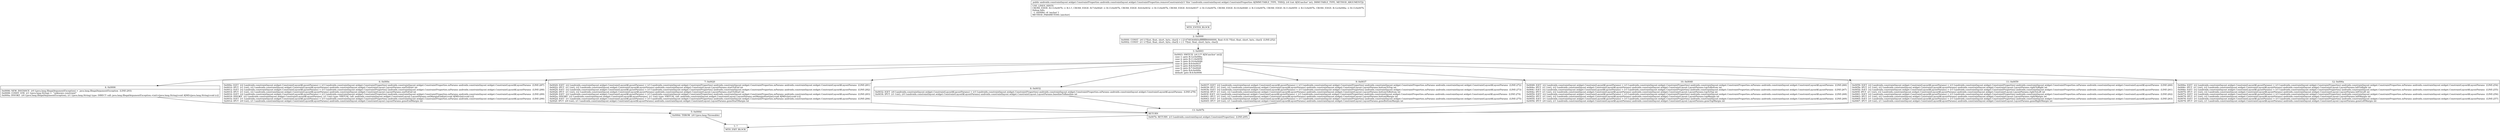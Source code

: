 digraph "CFG forandroidx.constraintlayout.widget.ConstraintProperties.removeConstraints(I)Landroidx\/constraintlayout\/widget\/ConstraintProperties;" {
Node_0 [shape=record,label="{0\:\ ?|MTH_ENTER_BLOCK\l}"];
Node_2 [shape=record,label="{2\:\ 0x0000|0x0000: CONST  (r0 I:??[int, float, short, byte, char]) = (\-2147483648(0xffffffff80000000, float:\-0.0) ??[int, float, short, byte, char])  (LINE:252)\l0x0002: CONST  (r1 I:??[int, float, short, byte, char]) = (\-1 ??[int, float, short, byte, char]) \l}"];
Node_3 [shape=record,label="{3\:\ 0x0003|0x0003: SWITCH  (r4 I:?? A[D('anchor' int)])\l case 1: goto B:12:0x006a\l case 2: goto B:11:0x0059\l case 3: goto B:10:0x0048\l case 4: goto B:9:0x0037\l case 5: goto B:8:0x0032\l case 6: goto B:7:0x0020\l case 7: goto B:6:0x000e\l default: goto B:4:0x0006 \l}"];
Node_4 [shape=record,label="{4\:\ 0x0006|0x0006: NEW_INSTANCE  (r0 I:java.lang.IllegalArgumentException) =  java.lang.IllegalArgumentException  (LINE:293)\l0x0008: CONST_STR  (r1 I:java.lang.String) =  \"unknown constraint\" \l0x000a: INVOKE  (r0 I:java.lang.IllegalArgumentException), (r1 I:java.lang.String) type: DIRECT call: java.lang.IllegalArgumentException.\<init\>(java.lang.String):void A[MD:(java.lang.String):void (c)]\l}"];
Node_5 [shape=record,label="{5\:\ 0x000d|0x000d: THROW  (r0 I:java.lang.Throwable) \l}"];
Node_1 [shape=record,label="{1\:\ ?|MTH_EXIT_BLOCK\l}"];
Node_6 [shape=record,label="{6\:\ 0x000e|0x000e: IGET  (r2 I:androidx.constraintlayout.widget.ConstraintLayout$LayoutParams) = (r3 I:androidx.constraintlayout.widget.ConstraintProperties) androidx.constraintlayout.widget.ConstraintProperties.mParams androidx.constraintlayout.widget.ConstraintLayout$LayoutParams  (LINE:287)\l0x0010: IPUT  (r1 I:int), (r2 I:androidx.constraintlayout.widget.ConstraintLayout$LayoutParams) androidx.constraintlayout.widget.ConstraintLayout.LayoutParams.endToStart int \l0x0012: IGET  (r2 I:androidx.constraintlayout.widget.ConstraintLayout$LayoutParams) = (r3 I:androidx.constraintlayout.widget.ConstraintProperties) androidx.constraintlayout.widget.ConstraintProperties.mParams androidx.constraintlayout.widget.ConstraintLayout$LayoutParams  (LINE:288)\l0x0014: IPUT  (r1 I:int), (r2 I:androidx.constraintlayout.widget.ConstraintLayout$LayoutParams) androidx.constraintlayout.widget.ConstraintLayout.LayoutParams.endToEnd int \l0x0016: IGET  (r2 I:androidx.constraintlayout.widget.ConstraintLayout$LayoutParams) = (r3 I:androidx.constraintlayout.widget.ConstraintProperties) androidx.constraintlayout.widget.ConstraintProperties.mParams androidx.constraintlayout.widget.ConstraintLayout$LayoutParams  (LINE:289)\l0x0018: INVOKE  (r2 I:androidx.constraintlayout.widget.ConstraintLayout$LayoutParams), (r1 I:int) type: VIRTUAL call: androidx.constraintlayout.widget.ConstraintLayout.LayoutParams.setMarginEnd(int):void A[MD:(int):void (c)]\l0x001b: IGET  (r1 I:androidx.constraintlayout.widget.ConstraintLayout$LayoutParams) = (r3 I:androidx.constraintlayout.widget.ConstraintProperties) androidx.constraintlayout.widget.ConstraintProperties.mParams androidx.constraintlayout.widget.ConstraintLayout$LayoutParams  (LINE:290)\l0x001d: IPUT  (r0 I:int), (r1 I:androidx.constraintlayout.widget.ConstraintLayout$LayoutParams) androidx.constraintlayout.widget.ConstraintLayout.LayoutParams.goneEndMargin int \l}"];
Node_13 [shape=record,label="{13\:\ 0x007b|RETURN\l|0x007b: RETURN  (r3 I:androidx.constraintlayout.widget.ConstraintProperties)  (LINE:295)\l}"];
Node_7 [shape=record,label="{7\:\ 0x0020|0x0020: IGET  (r2 I:androidx.constraintlayout.widget.ConstraintLayout$LayoutParams) = (r3 I:androidx.constraintlayout.widget.ConstraintProperties) androidx.constraintlayout.widget.ConstraintProperties.mParams androidx.constraintlayout.widget.ConstraintLayout$LayoutParams  (LINE:281)\l0x0022: IPUT  (r1 I:int), (r2 I:androidx.constraintlayout.widget.ConstraintLayout$LayoutParams) androidx.constraintlayout.widget.ConstraintLayout.LayoutParams.startToEnd int \l0x0024: IGET  (r2 I:androidx.constraintlayout.widget.ConstraintLayout$LayoutParams) = (r3 I:androidx.constraintlayout.widget.ConstraintProperties) androidx.constraintlayout.widget.ConstraintProperties.mParams androidx.constraintlayout.widget.ConstraintLayout$LayoutParams  (LINE:282)\l0x0026: IPUT  (r1 I:int), (r2 I:androidx.constraintlayout.widget.ConstraintLayout$LayoutParams) androidx.constraintlayout.widget.ConstraintLayout.LayoutParams.startToStart int \l0x0028: IGET  (r2 I:androidx.constraintlayout.widget.ConstraintLayout$LayoutParams) = (r3 I:androidx.constraintlayout.widget.ConstraintProperties) androidx.constraintlayout.widget.ConstraintProperties.mParams androidx.constraintlayout.widget.ConstraintLayout$LayoutParams  (LINE:283)\l0x002a: INVOKE  (r2 I:androidx.constraintlayout.widget.ConstraintLayout$LayoutParams), (r1 I:int) type: VIRTUAL call: androidx.constraintlayout.widget.ConstraintLayout.LayoutParams.setMarginStart(int):void A[MD:(int):void (c)]\l0x002d: IGET  (r1 I:androidx.constraintlayout.widget.ConstraintLayout$LayoutParams) = (r3 I:androidx.constraintlayout.widget.ConstraintProperties) androidx.constraintlayout.widget.ConstraintProperties.mParams androidx.constraintlayout.widget.ConstraintLayout$LayoutParams  (LINE:284)\l0x002f: IPUT  (r0 I:int), (r1 I:androidx.constraintlayout.widget.ConstraintLayout$LayoutParams) androidx.constraintlayout.widget.ConstraintLayout.LayoutParams.goneStartMargin int \l}"];
Node_8 [shape=record,label="{8\:\ 0x0032|0x0032: IGET  (r0 I:androidx.constraintlayout.widget.ConstraintLayout$LayoutParams) = (r3 I:androidx.constraintlayout.widget.ConstraintProperties) androidx.constraintlayout.widget.ConstraintProperties.mParams androidx.constraintlayout.widget.ConstraintLayout$LayoutParams  (LINE:278)\l0x0034: IPUT  (r1 I:int), (r0 I:androidx.constraintlayout.widget.ConstraintLayout$LayoutParams) androidx.constraintlayout.widget.ConstraintLayout.LayoutParams.baselineToBaseline int \l}"];
Node_9 [shape=record,label="{9\:\ 0x0037|0x0037: IGET  (r2 I:androidx.constraintlayout.widget.ConstraintLayout$LayoutParams) = (r3 I:androidx.constraintlayout.widget.ConstraintProperties) androidx.constraintlayout.widget.ConstraintProperties.mParams androidx.constraintlayout.widget.ConstraintLayout$LayoutParams  (LINE:272)\l0x0039: IPUT  (r1 I:int), (r2 I:androidx.constraintlayout.widget.ConstraintLayout$LayoutParams) androidx.constraintlayout.widget.ConstraintLayout.LayoutParams.bottomToTop int \l0x003b: IGET  (r2 I:androidx.constraintlayout.widget.ConstraintLayout$LayoutParams) = (r3 I:androidx.constraintlayout.widget.ConstraintProperties) androidx.constraintlayout.widget.ConstraintProperties.mParams androidx.constraintlayout.widget.ConstraintLayout$LayoutParams  (LINE:273)\l0x003d: IPUT  (r1 I:int), (r2 I:androidx.constraintlayout.widget.ConstraintLayout$LayoutParams) androidx.constraintlayout.widget.ConstraintLayout.LayoutParams.bottomToBottom int \l0x003f: IGET  (r2 I:androidx.constraintlayout.widget.ConstraintLayout$LayoutParams) = (r3 I:androidx.constraintlayout.widget.ConstraintProperties) androidx.constraintlayout.widget.ConstraintProperties.mParams androidx.constraintlayout.widget.ConstraintLayout$LayoutParams  (LINE:274)\l0x0041: IPUT  (r1 I:int), (r2 I:androidx.constraintlayout.widget.ConstraintLayout$LayoutParams) androidx.constraintlayout.widget.ConstraintLayout.LayoutParams.bottomMargin int \l0x0043: IGET  (r1 I:androidx.constraintlayout.widget.ConstraintLayout$LayoutParams) = (r3 I:androidx.constraintlayout.widget.ConstraintProperties) androidx.constraintlayout.widget.ConstraintProperties.mParams androidx.constraintlayout.widget.ConstraintLayout$LayoutParams  (LINE:275)\l0x0045: IPUT  (r0 I:int), (r1 I:androidx.constraintlayout.widget.ConstraintLayout$LayoutParams) androidx.constraintlayout.widget.ConstraintLayout.LayoutParams.goneBottomMargin int \l}"];
Node_10 [shape=record,label="{10\:\ 0x0048|0x0048: IGET  (r2 I:androidx.constraintlayout.widget.ConstraintLayout$LayoutParams) = (r3 I:androidx.constraintlayout.widget.ConstraintProperties) androidx.constraintlayout.widget.ConstraintProperties.mParams androidx.constraintlayout.widget.ConstraintLayout$LayoutParams  (LINE:266)\l0x004a: IPUT  (r1 I:int), (r2 I:androidx.constraintlayout.widget.ConstraintLayout$LayoutParams) androidx.constraintlayout.widget.ConstraintLayout.LayoutParams.topToBottom int \l0x004c: IGET  (r2 I:androidx.constraintlayout.widget.ConstraintLayout$LayoutParams) = (r3 I:androidx.constraintlayout.widget.ConstraintProperties) androidx.constraintlayout.widget.ConstraintProperties.mParams androidx.constraintlayout.widget.ConstraintLayout$LayoutParams  (LINE:267)\l0x004e: IPUT  (r1 I:int), (r2 I:androidx.constraintlayout.widget.ConstraintLayout$LayoutParams) androidx.constraintlayout.widget.ConstraintLayout.LayoutParams.topToTop int \l0x0050: IGET  (r2 I:androidx.constraintlayout.widget.ConstraintLayout$LayoutParams) = (r3 I:androidx.constraintlayout.widget.ConstraintProperties) androidx.constraintlayout.widget.ConstraintProperties.mParams androidx.constraintlayout.widget.ConstraintLayout$LayoutParams  (LINE:268)\l0x0052: IPUT  (r1 I:int), (r2 I:androidx.constraintlayout.widget.ConstraintLayout$LayoutParams) androidx.constraintlayout.widget.ConstraintLayout.LayoutParams.topMargin int \l0x0054: IGET  (r1 I:androidx.constraintlayout.widget.ConstraintLayout$LayoutParams) = (r3 I:androidx.constraintlayout.widget.ConstraintProperties) androidx.constraintlayout.widget.ConstraintProperties.mParams androidx.constraintlayout.widget.ConstraintLayout$LayoutParams  (LINE:269)\l0x0056: IPUT  (r0 I:int), (r1 I:androidx.constraintlayout.widget.ConstraintLayout$LayoutParams) androidx.constraintlayout.widget.ConstraintLayout.LayoutParams.goneTopMargin int \l}"];
Node_11 [shape=record,label="{11\:\ 0x0059|0x0059: IGET  (r2 I:androidx.constraintlayout.widget.ConstraintLayout$LayoutParams) = (r3 I:androidx.constraintlayout.widget.ConstraintProperties) androidx.constraintlayout.widget.ConstraintProperties.mParams androidx.constraintlayout.widget.ConstraintLayout$LayoutParams  (LINE:260)\l0x005b: IPUT  (r1 I:int), (r2 I:androidx.constraintlayout.widget.ConstraintLayout$LayoutParams) androidx.constraintlayout.widget.ConstraintLayout.LayoutParams.rightToRight int \l0x005d: IGET  (r2 I:androidx.constraintlayout.widget.ConstraintLayout$LayoutParams) = (r3 I:androidx.constraintlayout.widget.ConstraintProperties) androidx.constraintlayout.widget.ConstraintProperties.mParams androidx.constraintlayout.widget.ConstraintLayout$LayoutParams  (LINE:261)\l0x005f: IPUT  (r1 I:int), (r2 I:androidx.constraintlayout.widget.ConstraintLayout$LayoutParams) androidx.constraintlayout.widget.ConstraintLayout.LayoutParams.rightToLeft int \l0x0061: IGET  (r2 I:androidx.constraintlayout.widget.ConstraintLayout$LayoutParams) = (r3 I:androidx.constraintlayout.widget.ConstraintProperties) androidx.constraintlayout.widget.ConstraintProperties.mParams androidx.constraintlayout.widget.ConstraintLayout$LayoutParams  (LINE:262)\l0x0063: IPUT  (r1 I:int), (r2 I:androidx.constraintlayout.widget.ConstraintLayout$LayoutParams) androidx.constraintlayout.widget.ConstraintLayout.LayoutParams.rightMargin int \l0x0065: IGET  (r1 I:androidx.constraintlayout.widget.ConstraintLayout$LayoutParams) = (r3 I:androidx.constraintlayout.widget.ConstraintProperties) androidx.constraintlayout.widget.ConstraintProperties.mParams androidx.constraintlayout.widget.ConstraintLayout$LayoutParams  (LINE:263)\l0x0067: IPUT  (r0 I:int), (r1 I:androidx.constraintlayout.widget.ConstraintLayout$LayoutParams) androidx.constraintlayout.widget.ConstraintLayout.LayoutParams.goneRightMargin int \l}"];
Node_12 [shape=record,label="{12\:\ 0x006a|0x006a: IGET  (r2 I:androidx.constraintlayout.widget.ConstraintLayout$LayoutParams) = (r3 I:androidx.constraintlayout.widget.ConstraintProperties) androidx.constraintlayout.widget.ConstraintProperties.mParams androidx.constraintlayout.widget.ConstraintLayout$LayoutParams  (LINE:254)\l0x006c: IPUT  (r1 I:int), (r2 I:androidx.constraintlayout.widget.ConstraintLayout$LayoutParams) androidx.constraintlayout.widget.ConstraintLayout.LayoutParams.leftToRight int \l0x006e: IGET  (r2 I:androidx.constraintlayout.widget.ConstraintLayout$LayoutParams) = (r3 I:androidx.constraintlayout.widget.ConstraintProperties) androidx.constraintlayout.widget.ConstraintProperties.mParams androidx.constraintlayout.widget.ConstraintLayout$LayoutParams  (LINE:255)\l0x0070: IPUT  (r1 I:int), (r2 I:androidx.constraintlayout.widget.ConstraintLayout$LayoutParams) androidx.constraintlayout.widget.ConstraintLayout.LayoutParams.leftToLeft int \l0x0072: IGET  (r2 I:androidx.constraintlayout.widget.ConstraintLayout$LayoutParams) = (r3 I:androidx.constraintlayout.widget.ConstraintProperties) androidx.constraintlayout.widget.ConstraintProperties.mParams androidx.constraintlayout.widget.ConstraintLayout$LayoutParams  (LINE:256)\l0x0074: IPUT  (r1 I:int), (r2 I:androidx.constraintlayout.widget.ConstraintLayout$LayoutParams) androidx.constraintlayout.widget.ConstraintLayout.LayoutParams.leftMargin int \l0x0076: IGET  (r1 I:androidx.constraintlayout.widget.ConstraintLayout$LayoutParams) = (r3 I:androidx.constraintlayout.widget.ConstraintProperties) androidx.constraintlayout.widget.ConstraintProperties.mParams androidx.constraintlayout.widget.ConstraintLayout$LayoutParams  (LINE:257)\l0x0078: IPUT  (r0 I:int), (r1 I:androidx.constraintlayout.widget.ConstraintLayout$LayoutParams) androidx.constraintlayout.widget.ConstraintLayout.LayoutParams.goneLeftMargin int \l}"];
MethodNode[shape=record,label="{public androidx.constraintlayout.widget.ConstraintProperties androidx.constraintlayout.widget.ConstraintProperties.removeConstraints((r3 'this' I:androidx.constraintlayout.widget.ConstraintProperties A[IMMUTABLE_TYPE, THIS]), (r4 I:int A[D('anchor' int), IMMUTABLE_TYPE, METHOD_ARGUMENT]))  | USE_LINES_HINTS\lCROSS_EDGE: B:13:0x007b \-\> B:1:?, CROSS_EDGE: B:7:0x0020 \-\> B:13:0x007b, CROSS_EDGE: B:8:0x0032 \-\> B:13:0x007b, CROSS_EDGE: B:9:0x0037 \-\> B:13:0x007b, CROSS_EDGE: B:10:0x0048 \-\> B:13:0x007b, CROSS_EDGE: B:11:0x0059 \-\> B:13:0x007b, CROSS_EDGE: B:12:0x006a \-\> B:13:0x007b\lDebug Info:\l  \-1 \-0x008d: r4 'anchor' I\lMETHOD_PARAMETERS: [anchor]\l}"];
MethodNode -> Node_0;Node_0 -> Node_2;
Node_2 -> Node_3;
Node_3 -> Node_4;
Node_3 -> Node_6;
Node_3 -> Node_7;
Node_3 -> Node_8;
Node_3 -> Node_9;
Node_3 -> Node_10;
Node_3 -> Node_11;
Node_3 -> Node_12;
Node_4 -> Node_5;
Node_5 -> Node_1;
Node_6 -> Node_13;
Node_13 -> Node_1;
Node_7 -> Node_13;
Node_8 -> Node_13;
Node_9 -> Node_13;
Node_10 -> Node_13;
Node_11 -> Node_13;
Node_12 -> Node_13;
}

